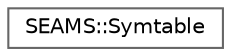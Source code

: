 digraph "Graphical Class Hierarchy"
{
 // LATEX_PDF_SIZE
  bgcolor="transparent";
  edge [fontname=Helvetica,fontsize=10,labelfontname=Helvetica,labelfontsize=10];
  node [fontname=Helvetica,fontsize=10,shape=box,height=0.2,width=0.4];
  rankdir="LR";
  Node0 [id="Node000000",label="SEAMS::Symtable",height=0.2,width=0.4,color="grey40", fillcolor="white", style="filled",URL="$structSEAMS_1_1Symtable.html",tooltip=" "];
}
